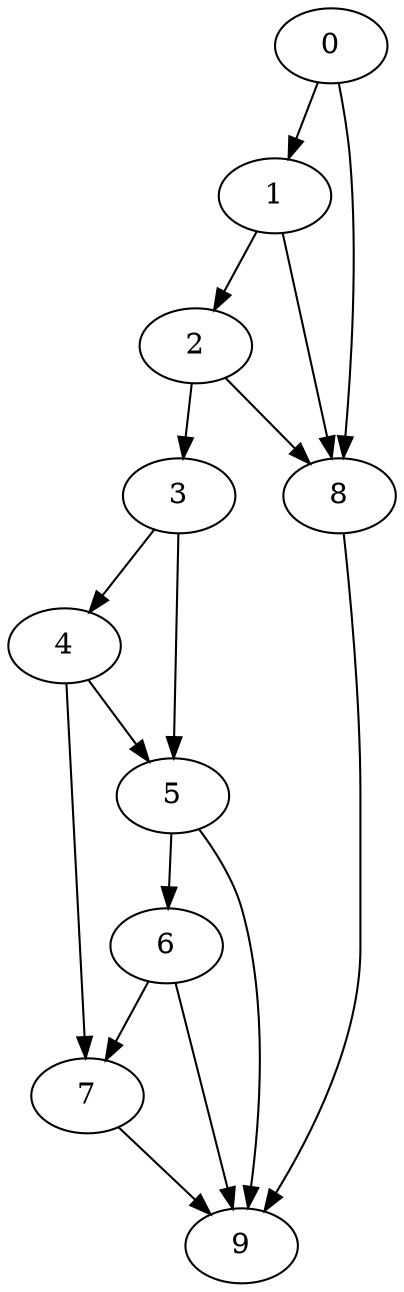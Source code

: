 digraph {
	0
	1
	2
	3
	4
	5
	6
	7
	8
	9
	3 -> 4
	3 -> 5
	4 -> 5
	5 -> 6
	1 -> 2
	6 -> 7
	4 -> 7
	0 -> 8
	1 -> 8
	2 -> 8
	7 -> 9
	8 -> 9
	5 -> 9
	6 -> 9
	0 -> 1
	2 -> 3
}
